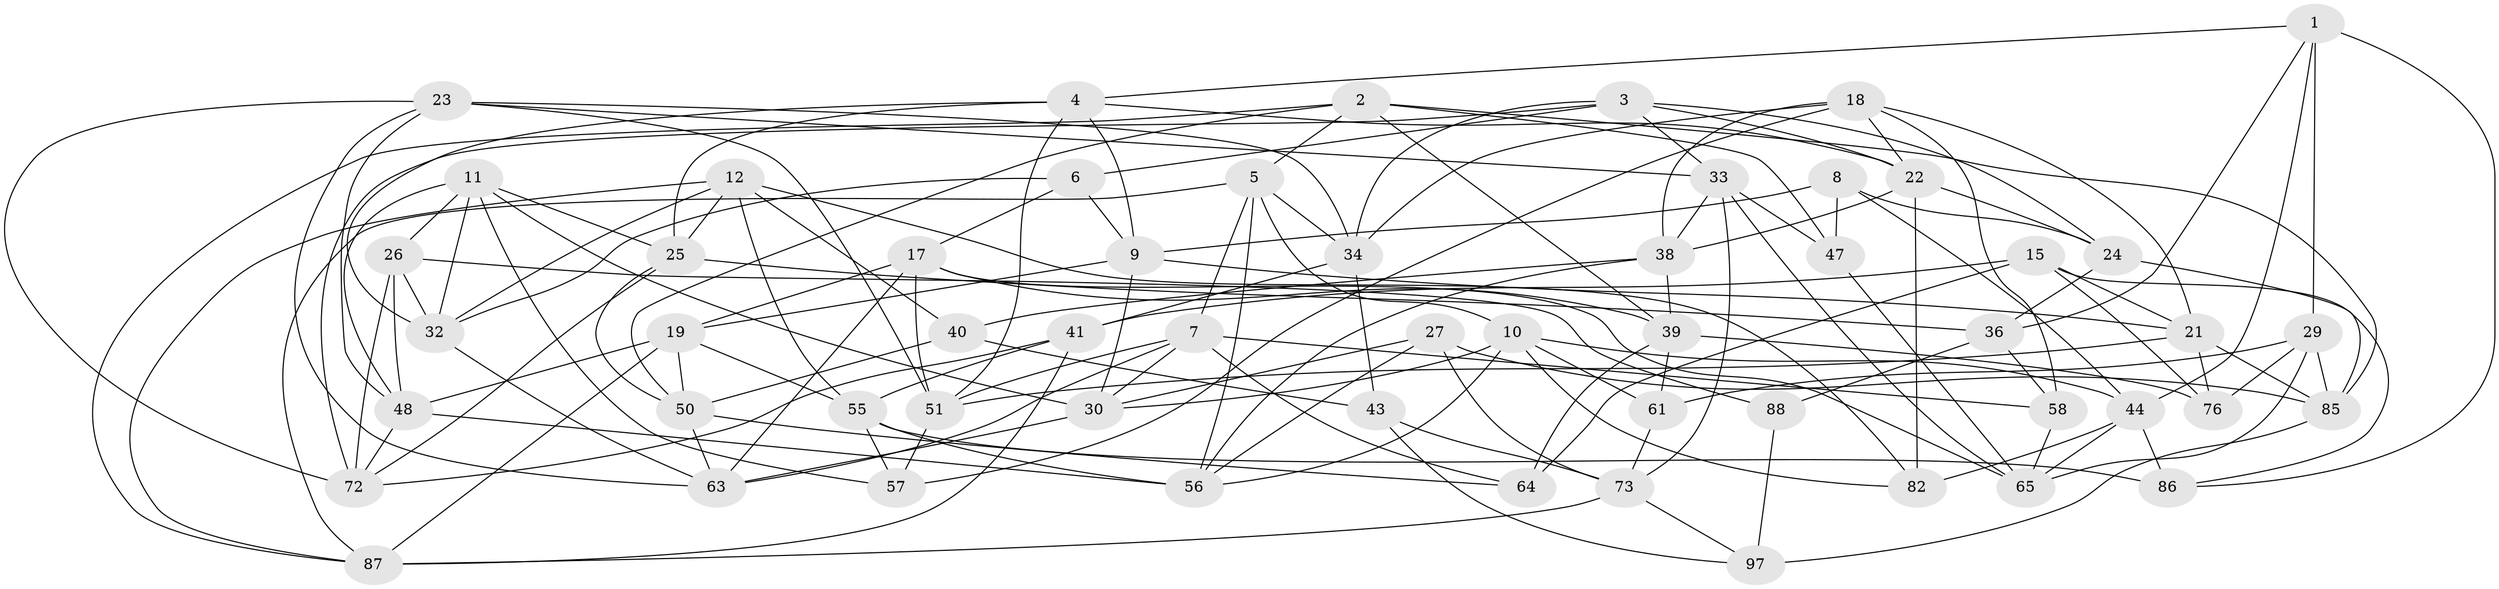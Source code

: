 // Generated by graph-tools (version 1.1) at 2025/24/03/03/25 07:24:23]
// undirected, 56 vertices, 149 edges
graph export_dot {
graph [start="1"]
  node [color=gray90,style=filled];
  1 [super="+20"];
  2 [super="+78"];
  3 [super="+14"];
  4 [super="+37"];
  5 [super="+35"];
  6;
  7 [super="+69"];
  8;
  9 [super="+13"];
  10 [super="+52"];
  11 [super="+31"];
  12 [super="+53"];
  15 [super="+16"];
  17 [super="+68"];
  18 [super="+28"];
  19 [super="+90"];
  21 [super="+81"];
  22 [super="+70"];
  23 [super="+42"];
  24 [super="+66"];
  25 [super="+49"];
  26 [super="+80"];
  27;
  29 [super="+59"];
  30 [super="+75"];
  32 [super="+46"];
  33 [super="+93"];
  34 [super="+62"];
  36 [super="+94"];
  38 [super="+45"];
  39 [super="+74"];
  40;
  41 [super="+84"];
  43;
  44 [super="+95"];
  47;
  48 [super="+77"];
  50 [super="+60"];
  51 [super="+54"];
  55 [super="+71"];
  56 [super="+91"];
  57;
  58;
  61;
  63 [super="+67"];
  64;
  65 [super="+79"];
  72 [super="+83"];
  73 [super="+92"];
  76;
  82;
  85 [super="+89"];
  86;
  87 [super="+96"];
  88;
  97;
  1 -- 29 [weight=2];
  1 -- 44;
  1 -- 36;
  1 -- 4;
  1 -- 86;
  2 -- 87;
  2 -- 5;
  2 -- 47;
  2 -- 39;
  2 -- 50;
  2 -- 85;
  3 -- 33;
  3 -- 72;
  3 -- 22;
  3 -- 24;
  3 -- 34;
  3 -- 6;
  4 -- 25;
  4 -- 22;
  4 -- 32;
  4 -- 51;
  4 -- 9;
  5 -- 56;
  5 -- 10;
  5 -- 34;
  5 -- 87;
  5 -- 7;
  6 -- 17;
  6 -- 9;
  6 -- 32;
  7 -- 30;
  7 -- 64;
  7 -- 58;
  7 -- 51;
  7 -- 63;
  8 -- 47;
  8 -- 44;
  8 -- 24;
  8 -- 9;
  9 -- 30;
  9 -- 19;
  9 -- 21;
  10 -- 61;
  10 -- 82;
  10 -- 44;
  10 -- 30;
  10 -- 56;
  11 -- 57;
  11 -- 26;
  11 -- 32;
  11 -- 48;
  11 -- 25;
  11 -- 30;
  12 -- 55;
  12 -- 32;
  12 -- 87;
  12 -- 40;
  12 -- 25;
  12 -- 82;
  15 -- 86;
  15 -- 76;
  15 -- 41 [weight=2];
  15 -- 64;
  15 -- 21;
  17 -- 19;
  17 -- 65;
  17 -- 51;
  17 -- 39;
  17 -- 63;
  18 -- 38;
  18 -- 58;
  18 -- 34;
  18 -- 22;
  18 -- 57;
  18 -- 21;
  19 -- 55;
  19 -- 48;
  19 -- 87;
  19 -- 50;
  21 -- 85;
  21 -- 76;
  21 -- 51;
  22 -- 24;
  22 -- 38;
  22 -- 82;
  23 -- 72;
  23 -- 33;
  23 -- 34;
  23 -- 48;
  23 -- 63;
  23 -- 51;
  24 -- 36 [weight=2];
  24 -- 85;
  25 -- 50;
  25 -- 36;
  25 -- 72;
  26 -- 88 [weight=2];
  26 -- 72;
  26 -- 48;
  26 -- 32;
  27 -- 56;
  27 -- 30;
  27 -- 73;
  27 -- 85;
  29 -- 76;
  29 -- 65;
  29 -- 61;
  29 -- 85;
  30 -- 63;
  32 -- 63;
  33 -- 47;
  33 -- 65;
  33 -- 73;
  33 -- 38;
  34 -- 43;
  34 -- 41;
  36 -- 88;
  36 -- 58;
  38 -- 40;
  38 -- 56;
  38 -- 39;
  39 -- 61;
  39 -- 64;
  39 -- 76;
  40 -- 50;
  40 -- 43;
  41 -- 87;
  41 -- 55;
  41 -- 72;
  43 -- 97;
  43 -- 73;
  44 -- 86;
  44 -- 82;
  44 -- 65;
  47 -- 65;
  48 -- 56;
  48 -- 72;
  50 -- 64;
  50 -- 63;
  51 -- 57;
  55 -- 57;
  55 -- 86;
  55 -- 56;
  58 -- 65;
  61 -- 73;
  73 -- 97;
  73 -- 87;
  85 -- 97;
  88 -- 97;
}
